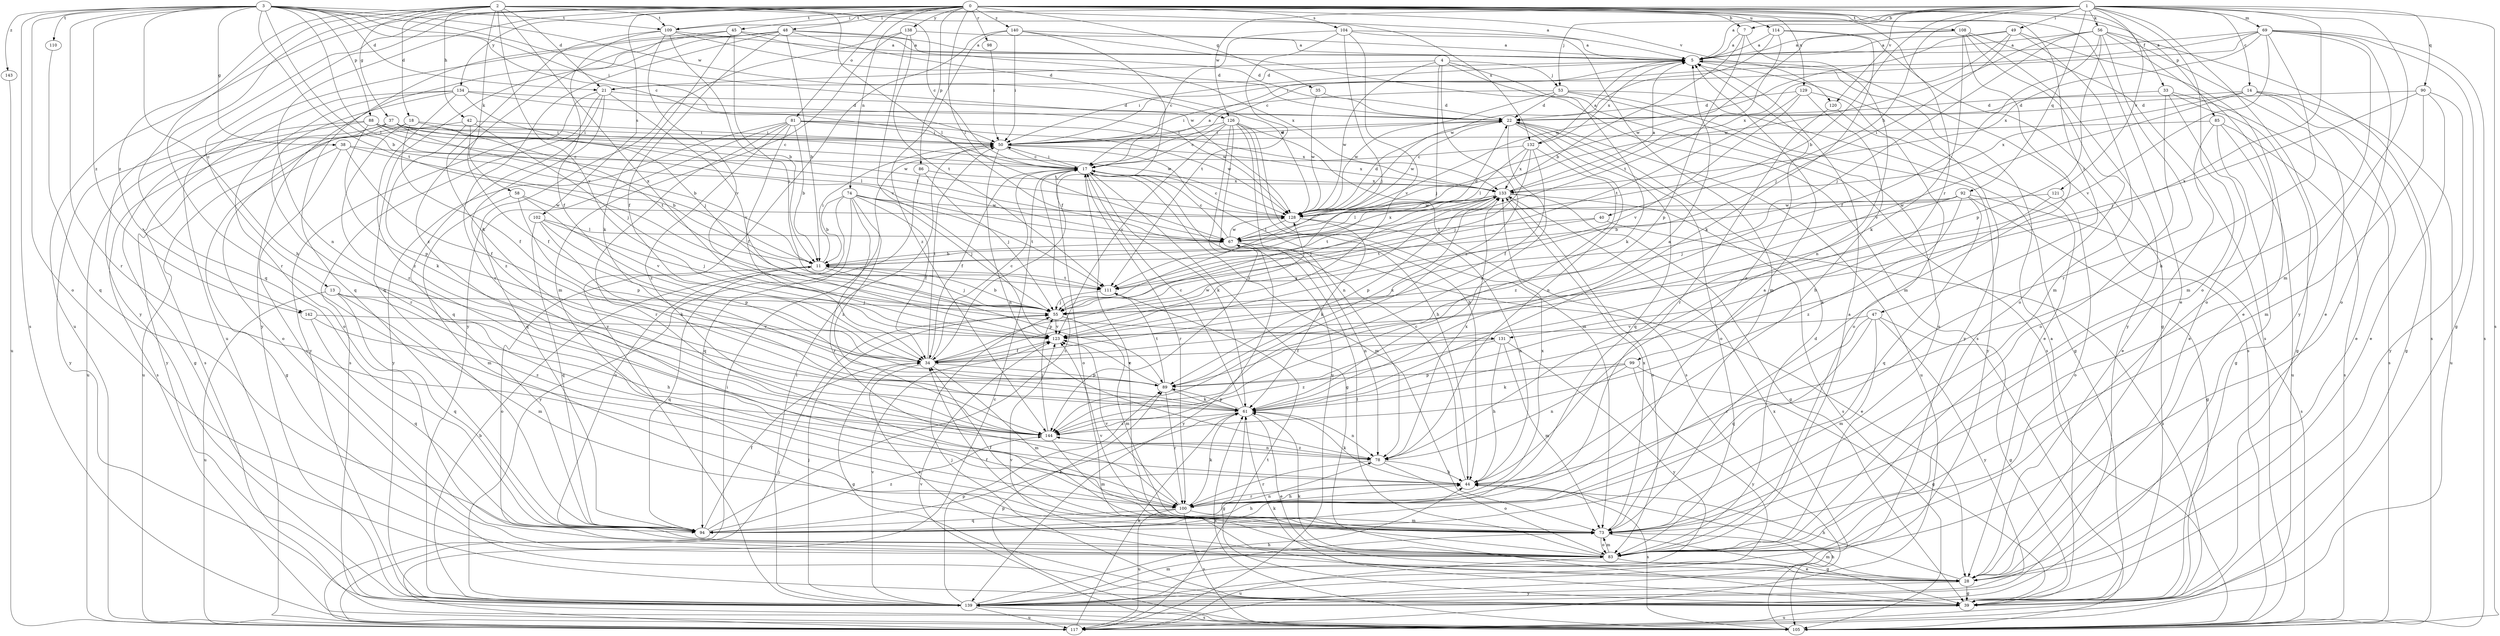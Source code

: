 strict digraph  {
0;
1;
2;
3;
4;
5;
7;
11;
13;
14;
17;
18;
21;
22;
28;
33;
34;
35;
37;
38;
39;
40;
42;
44;
45;
47;
48;
49;
50;
53;
55;
56;
58;
61;
67;
69;
73;
74;
78;
81;
83;
85;
86;
88;
89;
90;
92;
94;
98;
99;
100;
102;
104;
105;
108;
109;
110;
111;
114;
117;
120;
121;
123;
126;
128;
129;
131;
132;
133;
134;
138;
139;
140;
142;
143;
144;
0 -> 7  [label=b];
0 -> 13  [label=c];
0 -> 28  [label=e];
0 -> 33  [label=f];
0 -> 35  [label=g];
0 -> 45  [label=i];
0 -> 47  [label=i];
0 -> 48  [label=i];
0 -> 67  [label=l];
0 -> 74  [label=n];
0 -> 78  [label=n];
0 -> 81  [label=o];
0 -> 85  [label=p];
0 -> 86  [label=p];
0 -> 98  [label=r];
0 -> 99  [label=r];
0 -> 102  [label=s];
0 -> 104  [label=s];
0 -> 108  [label=t];
0 -> 109  [label=t];
0 -> 114  [label=u];
0 -> 117  [label=u];
0 -> 120  [label=v];
0 -> 129  [label=x];
0 -> 134  [label=y];
0 -> 138  [label=y];
0 -> 139  [label=y];
0 -> 140  [label=z];
1 -> 5  [label=a];
1 -> 7  [label=b];
1 -> 11  [label=b];
1 -> 14  [label=c];
1 -> 40  [label=h];
1 -> 49  [label=i];
1 -> 53  [label=j];
1 -> 56  [label=k];
1 -> 69  [label=m];
1 -> 73  [label=m];
1 -> 83  [label=o];
1 -> 90  [label=q];
1 -> 92  [label=q];
1 -> 105  [label=s];
1 -> 109  [label=t];
1 -> 120  [label=v];
1 -> 121  [label=v];
1 -> 126  [label=w];
1 -> 131  [label=x];
1 -> 139  [label=y];
2 -> 5  [label=a];
2 -> 17  [label=c];
2 -> 18  [label=d];
2 -> 21  [label=d];
2 -> 37  [label=g];
2 -> 42  [label=h];
2 -> 58  [label=k];
2 -> 67  [label=l];
2 -> 94  [label=q];
2 -> 100  [label=r];
2 -> 109  [label=t];
2 -> 123  [label=v];
2 -> 131  [label=x];
2 -> 132  [label=x];
2 -> 142  [label=z];
3 -> 11  [label=b];
3 -> 17  [label=c];
3 -> 21  [label=d];
3 -> 38  [label=g];
3 -> 44  [label=h];
3 -> 50  [label=i];
3 -> 67  [label=l];
3 -> 83  [label=o];
3 -> 88  [label=p];
3 -> 100  [label=r];
3 -> 105  [label=s];
3 -> 109  [label=t];
3 -> 110  [label=t];
3 -> 111  [label=t];
3 -> 126  [label=w];
3 -> 128  [label=w];
3 -> 142  [label=z];
3 -> 143  [label=z];
4 -> 21  [label=d];
4 -> 53  [label=j];
4 -> 55  [label=j];
4 -> 61  [label=k];
4 -> 105  [label=s];
4 -> 128  [label=w];
4 -> 144  [label=z];
5 -> 21  [label=d];
5 -> 50  [label=i];
5 -> 105  [label=s];
5 -> 132  [label=x];
5 -> 139  [label=y];
7 -> 5  [label=a];
7 -> 11  [label=b];
7 -> 78  [label=n];
7 -> 89  [label=p];
11 -> 50  [label=i];
11 -> 55  [label=j];
11 -> 83  [label=o];
11 -> 89  [label=p];
11 -> 94  [label=q];
11 -> 111  [label=t];
13 -> 44  [label=h];
13 -> 55  [label=j];
13 -> 73  [label=m];
13 -> 94  [label=q];
13 -> 117  [label=u];
14 -> 22  [label=d];
14 -> 28  [label=e];
14 -> 39  [label=g];
14 -> 117  [label=u];
14 -> 123  [label=v];
14 -> 133  [label=x];
17 -> 5  [label=a];
17 -> 34  [label=f];
17 -> 39  [label=g];
17 -> 50  [label=i];
17 -> 61  [label=k];
17 -> 73  [label=m];
17 -> 83  [label=o];
17 -> 100  [label=r];
17 -> 133  [label=x];
18 -> 34  [label=f];
18 -> 50  [label=i];
18 -> 111  [label=t];
18 -> 139  [label=y];
18 -> 144  [label=z];
21 -> 22  [label=d];
21 -> 94  [label=q];
21 -> 105  [label=s];
21 -> 123  [label=v];
21 -> 139  [label=y];
21 -> 144  [label=z];
22 -> 50  [label=i];
22 -> 78  [label=n];
22 -> 83  [label=o];
22 -> 94  [label=q];
22 -> 117  [label=u];
22 -> 128  [label=w];
22 -> 144  [label=z];
28 -> 39  [label=g];
28 -> 44  [label=h];
28 -> 61  [label=k];
28 -> 73  [label=m];
28 -> 123  [label=v];
28 -> 139  [label=y];
33 -> 22  [label=d];
33 -> 28  [label=e];
33 -> 39  [label=g];
33 -> 83  [label=o];
33 -> 105  [label=s];
34 -> 17  [label=c];
34 -> 28  [label=e];
34 -> 39  [label=g];
34 -> 50  [label=i];
34 -> 73  [label=m];
34 -> 89  [label=p];
34 -> 128  [label=w];
34 -> 133  [label=x];
35 -> 22  [label=d];
35 -> 128  [label=w];
37 -> 11  [label=b];
37 -> 50  [label=i];
37 -> 67  [label=l];
37 -> 83  [label=o];
37 -> 105  [label=s];
37 -> 117  [label=u];
37 -> 128  [label=w];
38 -> 11  [label=b];
38 -> 17  [label=c];
38 -> 34  [label=f];
38 -> 39  [label=g];
38 -> 83  [label=o];
39 -> 5  [label=a];
39 -> 55  [label=j];
39 -> 61  [label=k];
39 -> 117  [label=u];
40 -> 67  [label=l];
40 -> 111  [label=t];
40 -> 117  [label=u];
42 -> 34  [label=f];
42 -> 50  [label=i];
42 -> 55  [label=j];
42 -> 89  [label=p];
42 -> 117  [label=u];
44 -> 5  [label=a];
44 -> 17  [label=c];
44 -> 61  [label=k];
44 -> 100  [label=r];
44 -> 105  [label=s];
45 -> 5  [label=a];
45 -> 22  [label=d];
45 -> 55  [label=j];
45 -> 61  [label=k];
45 -> 94  [label=q];
45 -> 144  [label=z];
47 -> 39  [label=g];
47 -> 73  [label=m];
47 -> 94  [label=q];
47 -> 100  [label=r];
47 -> 123  [label=v];
47 -> 139  [label=y];
48 -> 5  [label=a];
48 -> 11  [label=b];
48 -> 34  [label=f];
48 -> 94  [label=q];
48 -> 100  [label=r];
48 -> 117  [label=u];
48 -> 128  [label=w];
48 -> 133  [label=x];
48 -> 139  [label=y];
49 -> 5  [label=a];
49 -> 28  [label=e];
49 -> 55  [label=j];
49 -> 73  [label=m];
49 -> 128  [label=w];
49 -> 133  [label=x];
50 -> 17  [label=c];
50 -> 22  [label=d];
50 -> 44  [label=h];
50 -> 78  [label=n];
50 -> 133  [label=x];
53 -> 22  [label=d];
53 -> 39  [label=g];
53 -> 50  [label=i];
53 -> 83  [label=o];
53 -> 128  [label=w];
53 -> 139  [label=y];
55 -> 11  [label=b];
55 -> 73  [label=m];
55 -> 123  [label=v];
56 -> 5  [label=a];
56 -> 28  [label=e];
56 -> 34  [label=f];
56 -> 55  [label=j];
56 -> 83  [label=o];
56 -> 89  [label=p];
56 -> 100  [label=r];
56 -> 105  [label=s];
56 -> 128  [label=w];
58 -> 73  [label=m];
58 -> 89  [label=p];
58 -> 123  [label=v];
58 -> 128  [label=w];
61 -> 5  [label=a];
61 -> 17  [label=c];
61 -> 28  [label=e];
61 -> 39  [label=g];
61 -> 78  [label=n];
61 -> 89  [label=p];
61 -> 144  [label=z];
67 -> 11  [label=b];
67 -> 17  [label=c];
67 -> 22  [label=d];
67 -> 28  [label=e];
67 -> 78  [label=n];
67 -> 128  [label=w];
67 -> 133  [label=x];
67 -> 139  [label=y];
69 -> 5  [label=a];
69 -> 17  [label=c];
69 -> 39  [label=g];
69 -> 44  [label=h];
69 -> 50  [label=i];
69 -> 73  [label=m];
69 -> 83  [label=o];
69 -> 105  [label=s];
69 -> 123  [label=v];
69 -> 133  [label=x];
73 -> 34  [label=f];
73 -> 39  [label=g];
73 -> 83  [label=o];
73 -> 123  [label=v];
73 -> 133  [label=x];
74 -> 11  [label=b];
74 -> 34  [label=f];
74 -> 55  [label=j];
74 -> 83  [label=o];
74 -> 100  [label=r];
74 -> 111  [label=t];
74 -> 128  [label=w];
74 -> 139  [label=y];
74 -> 144  [label=z];
78 -> 44  [label=h];
78 -> 83  [label=o];
78 -> 100  [label=r];
78 -> 133  [label=x];
78 -> 144  [label=z];
81 -> 11  [label=b];
81 -> 34  [label=f];
81 -> 50  [label=i];
81 -> 94  [label=q];
81 -> 100  [label=r];
81 -> 128  [label=w];
81 -> 133  [label=x];
81 -> 139  [label=y];
81 -> 144  [label=z];
83 -> 5  [label=a];
83 -> 17  [label=c];
83 -> 22  [label=d];
83 -> 28  [label=e];
83 -> 34  [label=f];
83 -> 67  [label=l];
83 -> 73  [label=m];
83 -> 117  [label=u];
85 -> 28  [label=e];
85 -> 39  [label=g];
85 -> 50  [label=i];
85 -> 105  [label=s];
85 -> 117  [label=u];
86 -> 55  [label=j];
86 -> 94  [label=q];
86 -> 133  [label=x];
88 -> 17  [label=c];
88 -> 39  [label=g];
88 -> 50  [label=i];
88 -> 61  [label=k];
88 -> 67  [label=l];
88 -> 128  [label=w];
88 -> 139  [label=y];
89 -> 61  [label=k];
89 -> 100  [label=r];
89 -> 111  [label=t];
89 -> 123  [label=v];
89 -> 133  [label=x];
90 -> 22  [label=d];
90 -> 28  [label=e];
90 -> 55  [label=j];
90 -> 73  [label=m];
90 -> 139  [label=y];
92 -> 11  [label=b];
92 -> 39  [label=g];
92 -> 55  [label=j];
92 -> 94  [label=q];
92 -> 105  [label=s];
92 -> 128  [label=w];
92 -> 144  [label=z];
94 -> 17  [label=c];
94 -> 34  [label=f];
94 -> 44  [label=h];
94 -> 61  [label=k];
94 -> 78  [label=n];
94 -> 144  [label=z];
98 -> 50  [label=i];
99 -> 39  [label=g];
99 -> 61  [label=k];
99 -> 78  [label=n];
99 -> 89  [label=p];
99 -> 139  [label=y];
100 -> 5  [label=a];
100 -> 44  [label=h];
100 -> 61  [label=k];
100 -> 73  [label=m];
100 -> 94  [label=q];
100 -> 105  [label=s];
100 -> 117  [label=u];
100 -> 123  [label=v];
100 -> 133  [label=x];
102 -> 55  [label=j];
102 -> 61  [label=k];
102 -> 67  [label=l];
102 -> 89  [label=p];
102 -> 94  [label=q];
104 -> 5  [label=a];
104 -> 17  [label=c];
104 -> 55  [label=j];
104 -> 73  [label=m];
104 -> 111  [label=t];
104 -> 123  [label=v];
105 -> 44  [label=h];
105 -> 61  [label=k];
105 -> 89  [label=p];
105 -> 123  [label=v];
108 -> 5  [label=a];
108 -> 61  [label=k];
108 -> 73  [label=m];
108 -> 83  [label=o];
108 -> 105  [label=s];
108 -> 128  [label=w];
108 -> 139  [label=y];
109 -> 5  [label=a];
109 -> 11  [label=b];
109 -> 22  [label=d];
109 -> 34  [label=f];
109 -> 61  [label=k];
109 -> 123  [label=v];
110 -> 94  [label=q];
111 -> 55  [label=j];
114 -> 5  [label=a];
114 -> 39  [label=g];
114 -> 61  [label=k];
114 -> 111  [label=t];
114 -> 128  [label=w];
117 -> 17  [label=c];
117 -> 50  [label=i];
117 -> 55  [label=j];
117 -> 61  [label=k];
117 -> 111  [label=t];
117 -> 133  [label=x];
120 -> 83  [label=o];
120 -> 100  [label=r];
121 -> 61  [label=k];
121 -> 83  [label=o];
121 -> 128  [label=w];
123 -> 34  [label=f];
126 -> 17  [label=c];
126 -> 44  [label=h];
126 -> 50  [label=i];
126 -> 73  [label=m];
126 -> 78  [label=n];
126 -> 105  [label=s];
126 -> 117  [label=u];
126 -> 123  [label=v];
126 -> 144  [label=z];
128 -> 17  [label=c];
128 -> 22  [label=d];
128 -> 44  [label=h];
128 -> 61  [label=k];
128 -> 67  [label=l];
129 -> 22  [label=d];
129 -> 28  [label=e];
129 -> 44  [label=h];
129 -> 111  [label=t];
129 -> 123  [label=v];
131 -> 34  [label=f];
131 -> 44  [label=h];
131 -> 73  [label=m];
131 -> 139  [label=y];
131 -> 144  [label=z];
132 -> 5  [label=a];
132 -> 17  [label=c];
132 -> 34  [label=f];
132 -> 55  [label=j];
132 -> 67  [label=l];
132 -> 133  [label=x];
132 -> 144  [label=z];
133 -> 5  [label=a];
133 -> 39  [label=g];
133 -> 55  [label=j];
133 -> 67  [label=l];
133 -> 83  [label=o];
133 -> 89  [label=p];
133 -> 105  [label=s];
133 -> 111  [label=t];
133 -> 128  [label=w];
134 -> 22  [label=d];
134 -> 55  [label=j];
134 -> 83  [label=o];
134 -> 100  [label=r];
134 -> 105  [label=s];
134 -> 128  [label=w];
134 -> 144  [label=z];
138 -> 5  [label=a];
138 -> 73  [label=m];
138 -> 111  [label=t];
138 -> 123  [label=v];
138 -> 139  [label=y];
139 -> 11  [label=b];
139 -> 44  [label=h];
139 -> 50  [label=i];
139 -> 55  [label=j];
139 -> 73  [label=m];
139 -> 89  [label=p];
139 -> 105  [label=s];
139 -> 117  [label=u];
139 -> 123  [label=v];
140 -> 5  [label=a];
140 -> 34  [label=f];
140 -> 50  [label=i];
140 -> 105  [label=s];
140 -> 139  [label=y];
140 -> 144  [label=z];
142 -> 94  [label=q];
142 -> 123  [label=v];
142 -> 144  [label=z];
143 -> 117  [label=u];
144 -> 55  [label=j];
144 -> 73  [label=m];
144 -> 78  [label=n];
}
